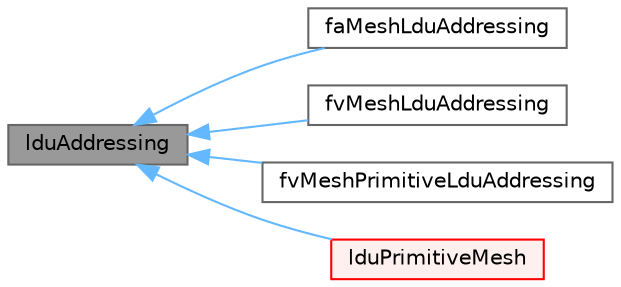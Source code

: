 digraph "lduAddressing"
{
 // LATEX_PDF_SIZE
  bgcolor="transparent";
  edge [fontname=Helvetica,fontsize=10,labelfontname=Helvetica,labelfontsize=10];
  node [fontname=Helvetica,fontsize=10,shape=box,height=0.2,width=0.4];
  rankdir="LR";
  Node1 [id="Node000001",label="lduAddressing",height=0.2,width=0.4,color="gray40", fillcolor="grey60", style="filled", fontcolor="black",tooltip="The class contains the addressing required by the lduMatrix: upper, lower and losort."];
  Node1 -> Node2 [id="edge1_Node000001_Node000002",dir="back",color="steelblue1",style="solid",tooltip=" "];
  Node2 [id="Node000002",label="faMeshLduAddressing",height=0.2,width=0.4,color="gray40", fillcolor="white", style="filled",URL="$classFoam_1_1faMeshLduAddressing.html",tooltip="lduAddressing wrapper for faMesh"];
  Node1 -> Node3 [id="edge2_Node000001_Node000003",dir="back",color="steelblue1",style="solid",tooltip=" "];
  Node3 [id="Node000003",label="fvMeshLduAddressing",height=0.2,width=0.4,color="gray40", fillcolor="white", style="filled",URL="$classFoam_1_1fvMeshLduAddressing.html",tooltip="Foam::fvMeshLduAddressing."];
  Node1 -> Node4 [id="edge3_Node000001_Node000004",dir="back",color="steelblue1",style="solid",tooltip=" "];
  Node4 [id="Node000004",label="fvMeshPrimitiveLduAddressing",height=0.2,width=0.4,color="gray40", fillcolor="white", style="filled",URL="$classFoam_1_1fvMeshPrimitiveLduAddressing.html",tooltip="Variant of fvMeshLduAddressing that contains addressing instead of slices."];
  Node1 -> Node5 [id="edge4_Node000001_Node000005",dir="back",color="steelblue1",style="solid",tooltip=" "];
  Node5 [id="Node000005",label="lduPrimitiveMesh",height=0.2,width=0.4,color="red", fillcolor="#FFF0F0", style="filled",URL="$classFoam_1_1lduPrimitiveMesh.html",tooltip="Simplest concrete lduMesh that stores the addressing needed by lduMatrix."];
}
